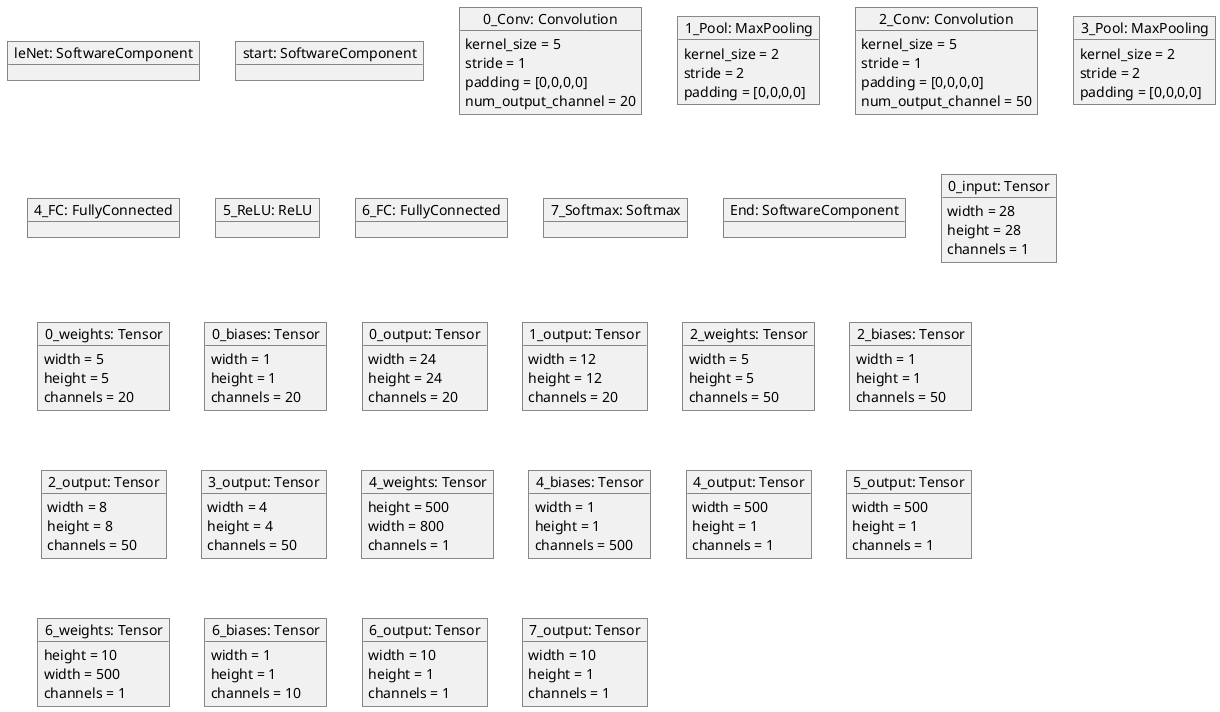 @startuml

    object "leNet: SoftwareComponent" as leNet {

    }

    object "start: SoftwareComponent" as start {
    }

    object "0_Conv: Convolution" as 0_Conv {
        kernel_size = 5
        stride = 1
        padding = [0,0,0,0]
        num_output_channel = 20
    }

    object "1_Pool: MaxPooling" as 1_Pool {
        kernel_size = 2
        stride = 2
        padding = [0,0,0,0]
    }

    object "2_Conv: Convolution" as 2_Conv {
        kernel_size = 5
        stride = 1
        padding = [0,0,0,0]
        num_output_channel = 50
    }

    object "3_Pool: MaxPooling" as 3_Pool {
        kernel_size = 2
        stride = 2
        padding = [0,0,0,0]
    }

    object "4_FC: FullyConnected" as 4_FC {
    }

    object "5_ReLU: ReLU" as 5_ReLU {
    }

    object "6_FC: FullyConnected" as 6_FC {
    }

    object "7_Softmax: Softmax" as 7_Softmax {
    }

    object "End: SoftwareComponent" as end {
    }

    object "0_input: Tensor" as 0_input {
        width = 28
        height = 28
        channels = 1
    }

    object "0_weights: Tensor" as 0_weights {
        width = 5
        height = 5
        channels = 20
    }

    object "0_biases: Tensor" as 0_biases {
        width = 1
        height = 1
        channels = 20
    }

    object "0_output: Tensor" as 0_output {
        width = 24
        height = 24
        channels = 20
    }

    object "1_output: Tensor" as 1_output {
        width = 12
        height = 12
        channels = 20
    }
    object "2_weights: Tensor" as 2_weights {
        width = 5
        height = 5
        channels = 50
    }
    object "2_biases: Tensor" as 2_biases {
        width = 1
        height = 1
        channels = 50
    }

    object "2_output: Tensor" as 2_output {
        width = 8
        height = 8
        channels = 50
    }

    object "3_output: Tensor" as 3_output {
        width = 4
        height = 4
        channels = 50
    }
    object "4_weights: Tensor" as 4_weights {
        height = 500
        width = 800
        channels = 1
    }
    object "4_biases: Tensor" as 4_biases {
        width = 1
        height = 1
        channels = 500
    }

    object "4_output: Tensor" as 4_output {
        width = 500
        height = 1
        channels = 1
    }

    object "5_output: Tensor" as 5_output {
        width = 500
        height = 1
        channels = 1
    }
    object "6_weights: Tensor" as 6_weights {
        height = 10
        width = 500
        channels = 1
    }
    object "6_biases: Tensor" as 6_biases {
        width = 1
        height = 1
        channels = 10
    }

    object "6_output: Tensor" as 6_output {
        width = 10
        height = 1
        channels = 1
    }

    object "7_output: Tensor" as 7_output {
        width = 10
        height = 1
        channels = 1
    }
}

@enduml
